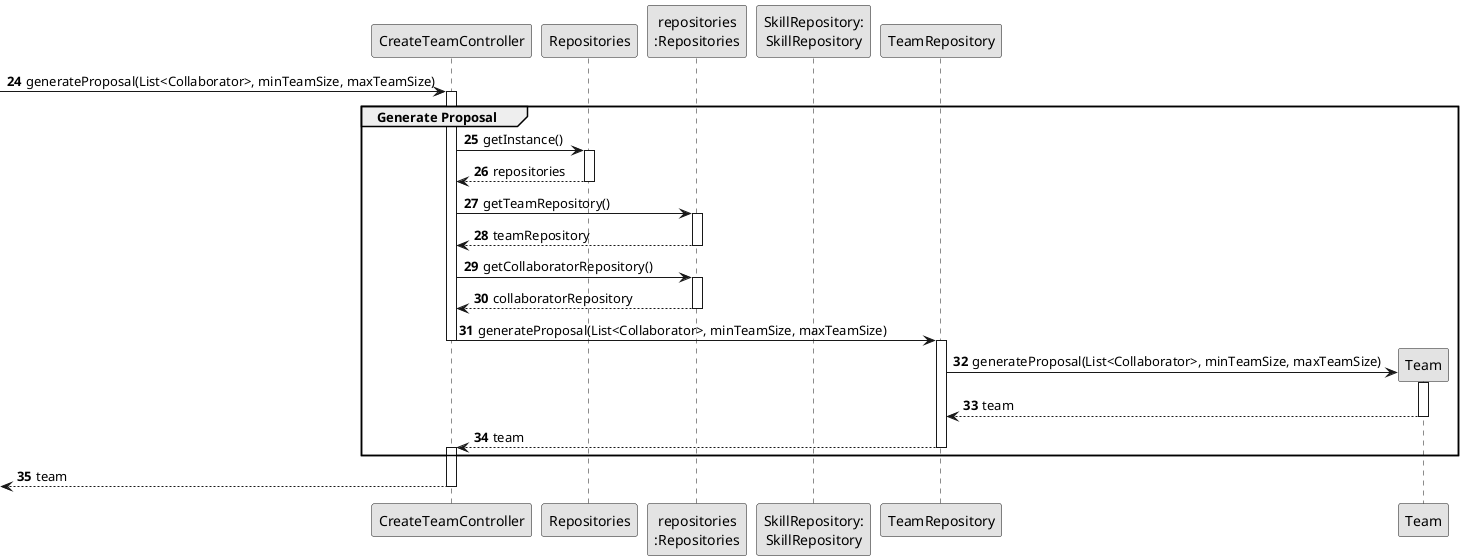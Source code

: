 @startuml
skinparam monochrome true
skinparam packageStyle rectangle
skinparam shadowing false

participant "CreateTeamController" as CTRL
participant "Repositories" as RepositorySingleton
participant "repositories\n:Repositories" as PLAT
participant "SkillRepository:\nSkillRepository" as SkillRepository

autonumber 24

 -> CTRL : generateProposal(List<Collaborator>, minTeamSize, maxTeamSize)
activate CTRL
    group Generate Proposal

            CTRL -> RepositorySingleton : getInstance()
            activate RepositorySingleton

                RepositorySingleton --> CTRL: repositories
            deactivate RepositorySingleton

            CTRL -> PLAT : getTeamRepository()
            activate PLAT

                PLAT --> CTRL: teamRepository
            deactivate PLAT

            CTRL -> PLAT : getCollaboratorRepository()
            activate PLAT

                PLAT --> CTRL: collaboratorRepository
            deactivate PLAT


            'CTRL -> CTRL : matchSkills(collaboratorSkills, skillsList) : List<Collaborator>

            CTRL -> TeamRepository : generateProposal(List<Collaborator>, minTeamSize, maxTeamSize)
deactivate CTRL
    activate TeamRepository

        TeamRepository -> Team**: generateProposal(List<Collaborator>, minTeamSize, maxTeamSize)
activate Team
Team -->TeamRepository : team
deactivate Team
TeamRepository --> CTRL : team
    deactivate TeamRepository
    activate CTRL
    deactivate CTRL

    end
    <-- CTRL : team
deactivate CTRL


@enduml
